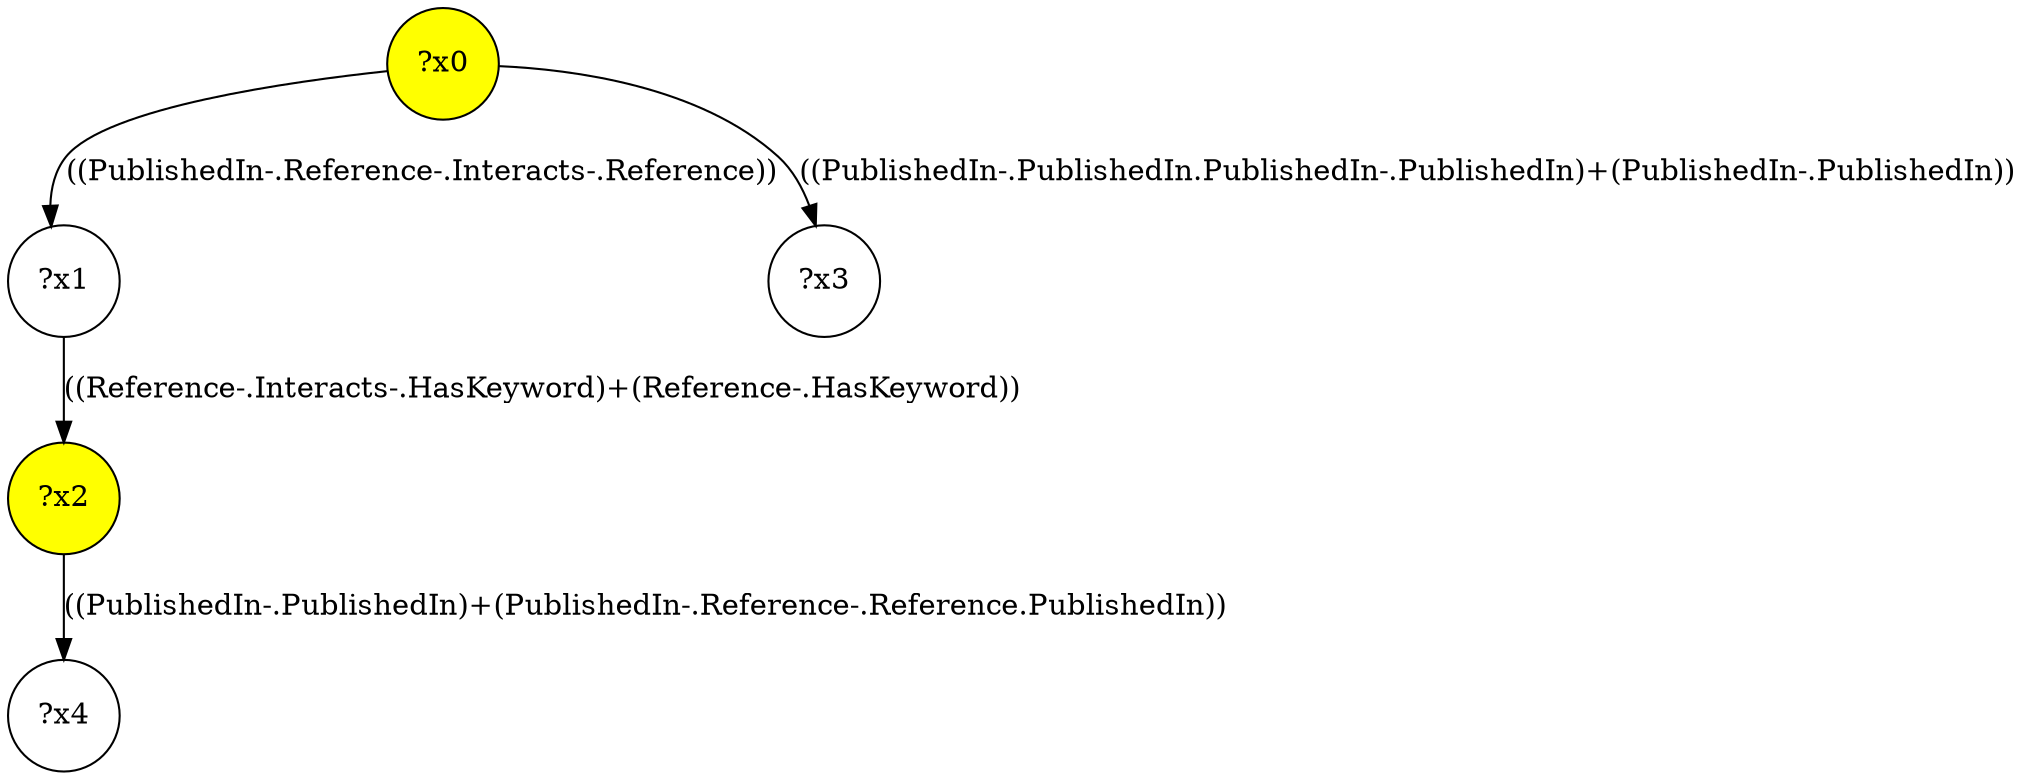 digraph g {
	x0 [fillcolor="yellow", style="filled," shape=circle, label="?x0"];
	x2 [fillcolor="yellow", style="filled," shape=circle, label="?x2"];
	x1 [shape=circle, label="?x1"];
	x0 -> x1 [label="((PublishedIn-.Reference-.Interacts-.Reference))"];
	x1 -> x2 [label="((Reference-.Interacts-.HasKeyword)+(Reference-.HasKeyword))"];
	x3 [shape=circle, label="?x3"];
	x0 -> x3 [label="((PublishedIn-.PublishedIn.PublishedIn-.PublishedIn)+(PublishedIn-.PublishedIn))"];
	x4 [shape=circle, label="?x4"];
	x2 -> x4 [label="((PublishedIn-.PublishedIn)+(PublishedIn-.Reference-.Reference.PublishedIn))"];
}
